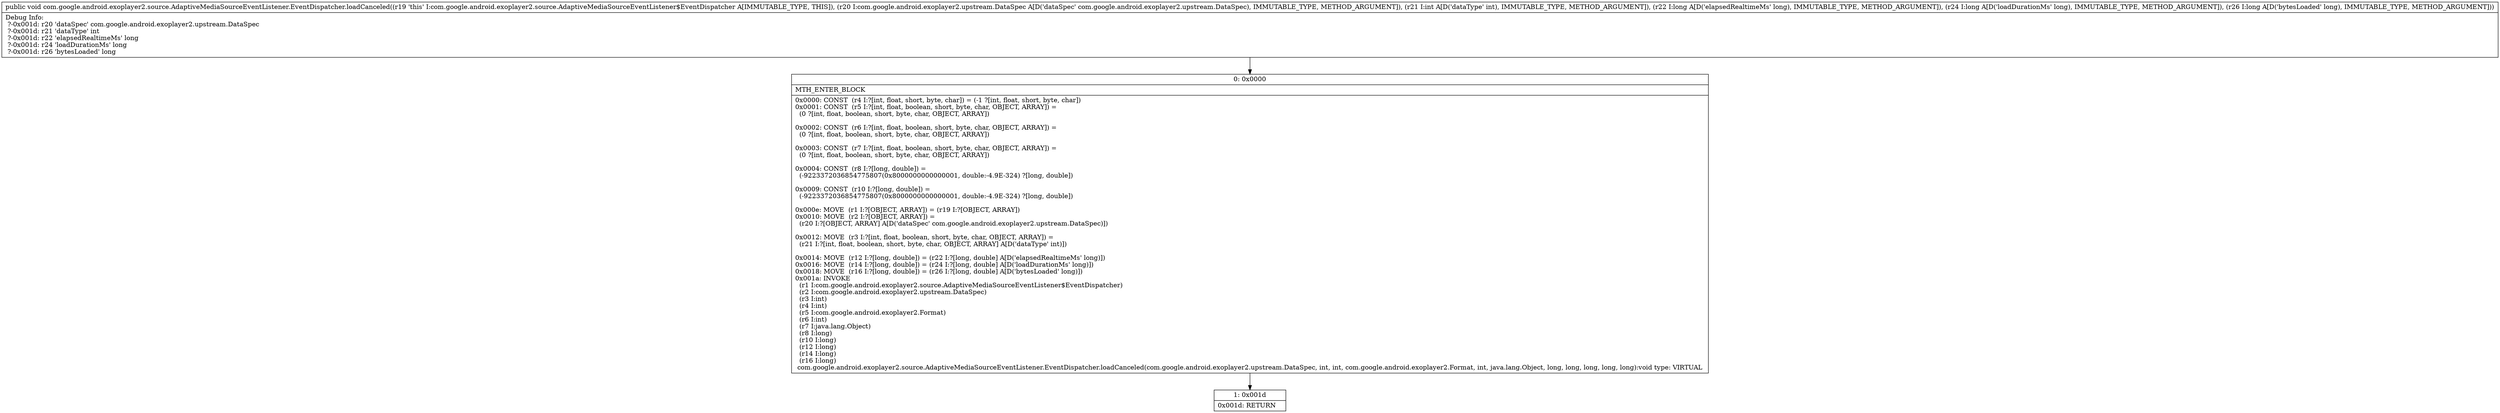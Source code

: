 digraph "CFG forcom.google.android.exoplayer2.source.AdaptiveMediaSourceEventListener.EventDispatcher.loadCanceled(Lcom\/google\/android\/exoplayer2\/upstream\/DataSpec;IJJJ)V" {
Node_0 [shape=record,label="{0\:\ 0x0000|MTH_ENTER_BLOCK\l|0x0000: CONST  (r4 I:?[int, float, short, byte, char]) = (\-1 ?[int, float, short, byte, char]) \l0x0001: CONST  (r5 I:?[int, float, boolean, short, byte, char, OBJECT, ARRAY]) = \l  (0 ?[int, float, boolean, short, byte, char, OBJECT, ARRAY])\l \l0x0002: CONST  (r6 I:?[int, float, boolean, short, byte, char, OBJECT, ARRAY]) = \l  (0 ?[int, float, boolean, short, byte, char, OBJECT, ARRAY])\l \l0x0003: CONST  (r7 I:?[int, float, boolean, short, byte, char, OBJECT, ARRAY]) = \l  (0 ?[int, float, boolean, short, byte, char, OBJECT, ARRAY])\l \l0x0004: CONST  (r8 I:?[long, double]) = \l  (\-9223372036854775807(0x8000000000000001, double:\-4.9E\-324) ?[long, double])\l \l0x0009: CONST  (r10 I:?[long, double]) = \l  (\-9223372036854775807(0x8000000000000001, double:\-4.9E\-324) ?[long, double])\l \l0x000e: MOVE  (r1 I:?[OBJECT, ARRAY]) = (r19 I:?[OBJECT, ARRAY]) \l0x0010: MOVE  (r2 I:?[OBJECT, ARRAY]) = \l  (r20 I:?[OBJECT, ARRAY] A[D('dataSpec' com.google.android.exoplayer2.upstream.DataSpec)])\l \l0x0012: MOVE  (r3 I:?[int, float, boolean, short, byte, char, OBJECT, ARRAY]) = \l  (r21 I:?[int, float, boolean, short, byte, char, OBJECT, ARRAY] A[D('dataType' int)])\l \l0x0014: MOVE  (r12 I:?[long, double]) = (r22 I:?[long, double] A[D('elapsedRealtimeMs' long)]) \l0x0016: MOVE  (r14 I:?[long, double]) = (r24 I:?[long, double] A[D('loadDurationMs' long)]) \l0x0018: MOVE  (r16 I:?[long, double]) = (r26 I:?[long, double] A[D('bytesLoaded' long)]) \l0x001a: INVOKE  \l  (r1 I:com.google.android.exoplayer2.source.AdaptiveMediaSourceEventListener$EventDispatcher)\l  (r2 I:com.google.android.exoplayer2.upstream.DataSpec)\l  (r3 I:int)\l  (r4 I:int)\l  (r5 I:com.google.android.exoplayer2.Format)\l  (r6 I:int)\l  (r7 I:java.lang.Object)\l  (r8 I:long)\l  (r10 I:long)\l  (r12 I:long)\l  (r14 I:long)\l  (r16 I:long)\l com.google.android.exoplayer2.source.AdaptiveMediaSourceEventListener.EventDispatcher.loadCanceled(com.google.android.exoplayer2.upstream.DataSpec, int, int, com.google.android.exoplayer2.Format, int, java.lang.Object, long, long, long, long, long):void type: VIRTUAL \l}"];
Node_1 [shape=record,label="{1\:\ 0x001d|0x001d: RETURN   \l}"];
MethodNode[shape=record,label="{public void com.google.android.exoplayer2.source.AdaptiveMediaSourceEventListener.EventDispatcher.loadCanceled((r19 'this' I:com.google.android.exoplayer2.source.AdaptiveMediaSourceEventListener$EventDispatcher A[IMMUTABLE_TYPE, THIS]), (r20 I:com.google.android.exoplayer2.upstream.DataSpec A[D('dataSpec' com.google.android.exoplayer2.upstream.DataSpec), IMMUTABLE_TYPE, METHOD_ARGUMENT]), (r21 I:int A[D('dataType' int), IMMUTABLE_TYPE, METHOD_ARGUMENT]), (r22 I:long A[D('elapsedRealtimeMs' long), IMMUTABLE_TYPE, METHOD_ARGUMENT]), (r24 I:long A[D('loadDurationMs' long), IMMUTABLE_TYPE, METHOD_ARGUMENT]), (r26 I:long A[D('bytesLoaded' long), IMMUTABLE_TYPE, METHOD_ARGUMENT]))  | Debug Info:\l  ?\-0x001d: r20 'dataSpec' com.google.android.exoplayer2.upstream.DataSpec\l  ?\-0x001d: r21 'dataType' int\l  ?\-0x001d: r22 'elapsedRealtimeMs' long\l  ?\-0x001d: r24 'loadDurationMs' long\l  ?\-0x001d: r26 'bytesLoaded' long\l}"];
MethodNode -> Node_0;
Node_0 -> Node_1;
}

